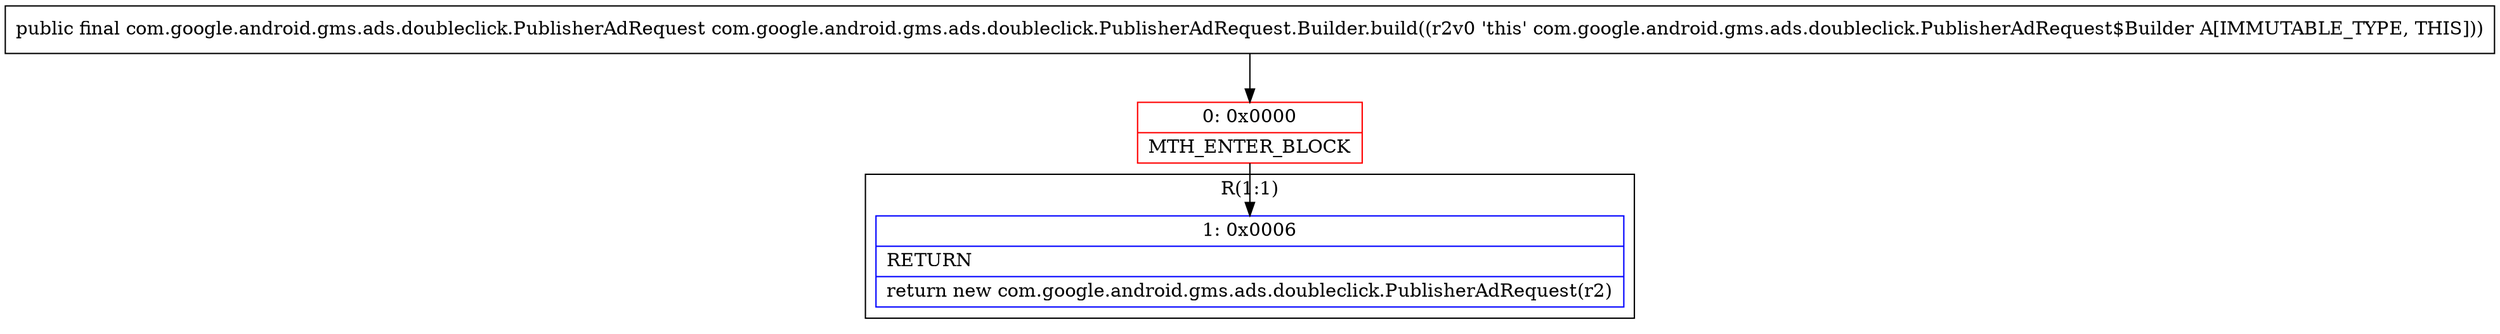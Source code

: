 digraph "CFG forcom.google.android.gms.ads.doubleclick.PublisherAdRequest.Builder.build()Lcom\/google\/android\/gms\/ads\/doubleclick\/PublisherAdRequest;" {
subgraph cluster_Region_253011815 {
label = "R(1:1)";
node [shape=record,color=blue];
Node_1 [shape=record,label="{1\:\ 0x0006|RETURN\l|return new com.google.android.gms.ads.doubleclick.PublisherAdRequest(r2)\l}"];
}
Node_0 [shape=record,color=red,label="{0\:\ 0x0000|MTH_ENTER_BLOCK\l}"];
MethodNode[shape=record,label="{public final com.google.android.gms.ads.doubleclick.PublisherAdRequest com.google.android.gms.ads.doubleclick.PublisherAdRequest.Builder.build((r2v0 'this' com.google.android.gms.ads.doubleclick.PublisherAdRequest$Builder A[IMMUTABLE_TYPE, THIS])) }"];
MethodNode -> Node_0;
Node_0 -> Node_1;
}

